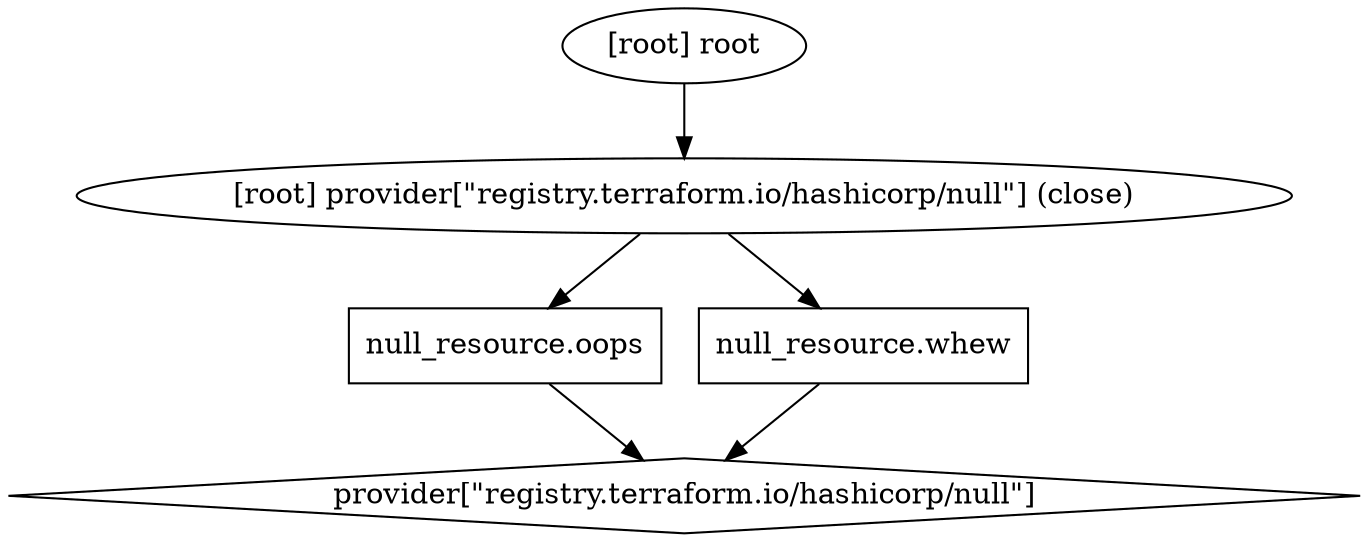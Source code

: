 digraph {
	compound = "true"
	newrank = "true"
	subgraph "root" {
		"[root] null_resource.oops (expand)" [label = "null_resource.oops", shape = "box"]
		"[root] null_resource.whew (expand)" [label = "null_resource.whew", shape = "box"]
		"[root] provider[\"registry.terraform.io/hashicorp/null\"]" [label = "provider[\"registry.terraform.io/hashicorp/null\"]", shape = "diamond"]
		"[root] null_resource.oops (expand)" -> "[root] provider[\"registry.terraform.io/hashicorp/null\"]"
		"[root] null_resource.whew (expand)" -> "[root] provider[\"registry.terraform.io/hashicorp/null\"]"
		"[root] provider[\"registry.terraform.io/hashicorp/null\"] (close)" -> "[root] null_resource.oops (expand)"
		"[root] provider[\"registry.terraform.io/hashicorp/null\"] (close)" -> "[root] null_resource.whew (expand)"
		"[root] root" -> "[root] provider[\"registry.terraform.io/hashicorp/null\"] (close)"
	}
}

